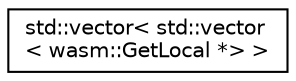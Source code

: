 digraph "Graphical Class Hierarchy"
{
  edge [fontname="Helvetica",fontsize="10",labelfontname="Helvetica",labelfontsize="10"];
  node [fontname="Helvetica",fontsize="10",shape=record];
  rankdir="LR";
  Node0 [label="std::vector\< std::vector\l\< wasm::GetLocal *\> \>",height=0.2,width=0.4,color="black", fillcolor="white", style="filled",URL="$classstd_1_1vector.html"];
}

